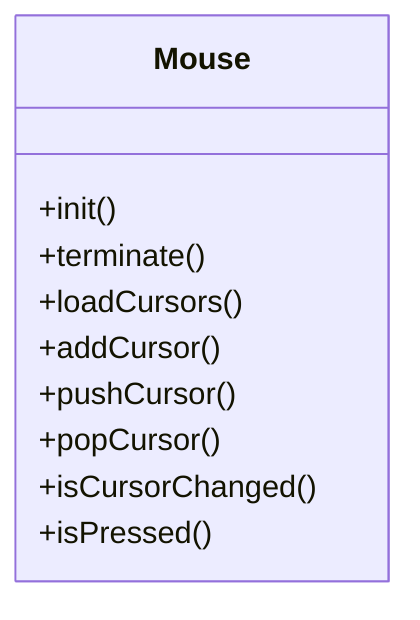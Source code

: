 classDiagram
    class Mouse {
        +init()
        +terminate()
        +loadCursors()
        +addCursor()
        +pushCursor()
        +popCursor()
        +isCursorChanged()
        +isPressed()
    }